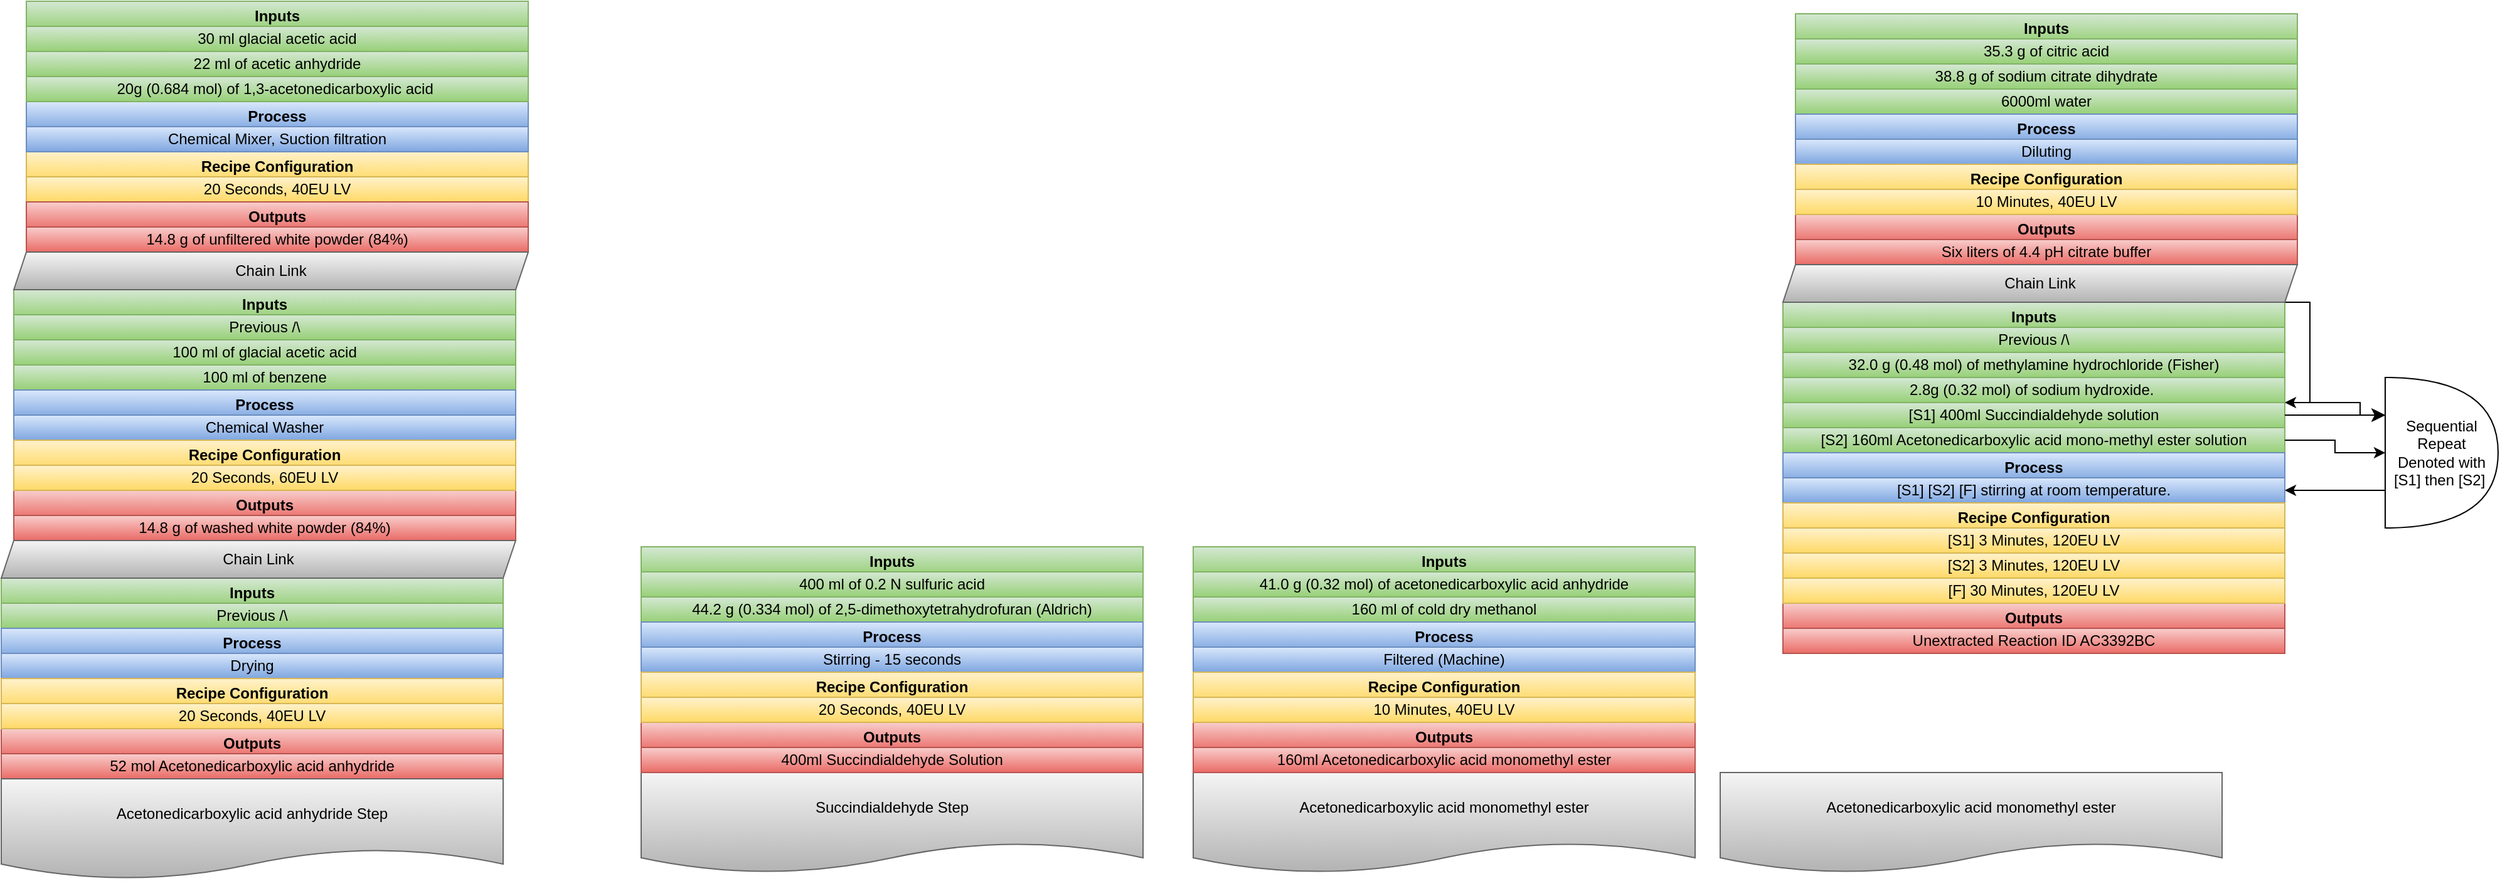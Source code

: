 <mxfile version="22.1.0" type="github">
  <diagram id="C5RBs43oDa-KdzZeNtuy" name="Page-1">
    <mxGraphModel dx="1120" dy="478" grid="1" gridSize="10" guides="1" tooltips="1" connect="1" arrows="1" fold="1" page="1" pageScale="1" pageWidth="827" pageHeight="1169" math="0" shadow="0">
      <root>
        <mxCell id="WIyWlLk6GJQsqaUBKTNV-0" />
        <mxCell id="WIyWlLk6GJQsqaUBKTNV-1" parent="WIyWlLk6GJQsqaUBKTNV-0" />
        <mxCell id="jN8S7fCRklli_ahP0uXs-13" value="Outputs" style="swimlane;whiteSpace=wrap;html=1;fillColor=#f8cecc;strokeColor=#b85450;gradientColor=#ea6b66;" parent="WIyWlLk6GJQsqaUBKTNV-1" vertex="1">
          <mxGeometry x="70" y="580" width="400" height="40" as="geometry">
            <mxRectangle x="80" y="360" width="90" height="30" as="alternateBounds" />
          </mxGeometry>
        </mxCell>
        <mxCell id="jN8S7fCRklli_ahP0uXs-15" style="edgeStyle=orthogonalEdgeStyle;rounded=0;orthogonalLoop=1;jettySize=auto;html=1;exitX=0.5;exitY=1;exitDx=0;exitDy=0;fillColor=#f8cecc;strokeColor=#b85450;gradientColor=#ea6b66;" parent="jN8S7fCRklli_ahP0uXs-13" edge="1">
          <mxGeometry relative="1" as="geometry">
            <mxPoint x="150" y="40" as="sourcePoint" />
            <mxPoint x="150" y="40" as="targetPoint" />
          </mxGeometry>
        </mxCell>
        <mxCell id="jN8S7fCRklli_ahP0uXs-16" value="52 mol Acetonedicarboxylic acid anhydride" style="rounded=0;whiteSpace=wrap;html=1;fillColor=#f8cecc;strokeColor=#b85450;gradientColor=#ea6b66;" parent="jN8S7fCRklli_ahP0uXs-13" vertex="1">
          <mxGeometry y="20" width="400" height="20" as="geometry" />
        </mxCell>
        <mxCell id="jN8S7fCRklli_ahP0uXs-22" value="Acetonedicarboxylic acid anhydride Step" style="shape=document;whiteSpace=wrap;html=1;boundedLbl=1;fillColor=#f5f5f5;gradientColor=#b3b3b3;strokeColor=#666666;" parent="WIyWlLk6GJQsqaUBKTNV-1" vertex="1">
          <mxGeometry x="70" y="620" width="400" height="80" as="geometry" />
        </mxCell>
        <mxCell id="jN8S7fCRklli_ahP0uXs-26" value="Inputs" style="swimlane;whiteSpace=wrap;html=1;fillColor=#d5e8d4;strokeColor=#82b366;gradientColor=#97d077;" parent="WIyWlLk6GJQsqaUBKTNV-1" vertex="1">
          <mxGeometry x="80" y="230" width="400" height="80" as="geometry">
            <mxRectangle x="80" y="230" width="80" height="30" as="alternateBounds" />
          </mxGeometry>
        </mxCell>
        <mxCell id="jN8S7fCRklli_ahP0uXs-27" value="Previous /\" style="rounded=0;whiteSpace=wrap;html=1;fillColor=#d5e8d4;strokeColor=#82b366;gradientColor=#97d077;" parent="jN8S7fCRklli_ahP0uXs-26" vertex="1">
          <mxGeometry y="20" width="400" height="20" as="geometry" />
        </mxCell>
        <mxCell id="jN8S7fCRklli_ahP0uXs-28" style="edgeStyle=orthogonalEdgeStyle;rounded=0;orthogonalLoop=1;jettySize=auto;html=1;exitX=0.5;exitY=1;exitDx=0;exitDy=0;fillColor=#d5e8d4;strokeColor=#82b366;gradientColor=#97d077;" parent="jN8S7fCRklli_ahP0uXs-26" source="jN8S7fCRklli_ahP0uXs-27" target="jN8S7fCRklli_ahP0uXs-27" edge="1">
          <mxGeometry relative="1" as="geometry" />
        </mxCell>
        <mxCell id="jN8S7fCRklli_ahP0uXs-29" value="100 ml of glacial acetic acid" style="rounded=0;whiteSpace=wrap;html=1;fillColor=#d5e8d4;strokeColor=#82b366;gradientColor=#97d077;" parent="jN8S7fCRklli_ahP0uXs-26" vertex="1">
          <mxGeometry y="40" width="400" height="20" as="geometry" />
        </mxCell>
        <mxCell id="jN8S7fCRklli_ahP0uXs-34" value="100 ml of benzene" style="rounded=0;whiteSpace=wrap;html=1;fillColor=#d5e8d4;strokeColor=#82b366;gradientColor=#97d077;" parent="jN8S7fCRklli_ahP0uXs-26" vertex="1">
          <mxGeometry y="60" width="400" height="20" as="geometry" />
        </mxCell>
        <mxCell id="jN8S7fCRklli_ahP0uXs-35" value="Process" style="swimlane;whiteSpace=wrap;html=1;fillColor=#dae8fc;strokeColor=#6c8ebf;gradientColor=#7ea6e0;" parent="WIyWlLk6GJQsqaUBKTNV-1" vertex="1">
          <mxGeometry x="80" y="310" width="400" height="40" as="geometry">
            <mxRectangle x="80" y="190" width="90" height="30" as="alternateBounds" />
          </mxGeometry>
        </mxCell>
        <mxCell id="jN8S7fCRklli_ahP0uXs-36" value="Chemical Washer" style="rounded=0;whiteSpace=wrap;html=1;fillColor=#dae8fc;strokeColor=#6c8ebf;gradientColor=#7ea6e0;" parent="jN8S7fCRklli_ahP0uXs-35" vertex="1">
          <mxGeometry y="20" width="400" height="20" as="geometry" />
        </mxCell>
        <mxCell id="jN8S7fCRklli_ahP0uXs-39" value="Outputs" style="swimlane;whiteSpace=wrap;html=1;fillColor=#f8cecc;strokeColor=#b85450;gradientColor=#ea6b66;startSize=23;" parent="WIyWlLk6GJQsqaUBKTNV-1" vertex="1">
          <mxGeometry x="80" y="390" width="400" height="40" as="geometry">
            <mxRectangle x="80" y="150" width="90" height="30" as="alternateBounds" />
          </mxGeometry>
        </mxCell>
        <mxCell id="jN8S7fCRklli_ahP0uXs-40" style="edgeStyle=orthogonalEdgeStyle;rounded=0;orthogonalLoop=1;jettySize=auto;html=1;exitX=0.5;exitY=1;exitDx=0;exitDy=0;fillColor=#f8cecc;strokeColor=#b85450;gradientColor=#ea6b66;" parent="jN8S7fCRklli_ahP0uXs-39" edge="1">
          <mxGeometry relative="1" as="geometry">
            <mxPoint x="150" y="40" as="sourcePoint" />
            <mxPoint x="150" y="40" as="targetPoint" />
          </mxGeometry>
        </mxCell>
        <mxCell id="jN8S7fCRklli_ahP0uXs-41" value="14.8 g of washed white powder (84%)" style="rounded=0;whiteSpace=wrap;html=1;fillColor=#f8cecc;strokeColor=#b85450;gradientColor=#ea6b66;" parent="jN8S7fCRklli_ahP0uXs-39" vertex="1">
          <mxGeometry y="20" width="400" height="20" as="geometry" />
        </mxCell>
        <mxCell id="jN8S7fCRklli_ahP0uXs-42" value="Inputs" style="swimlane;whiteSpace=wrap;html=1;fillColor=#d5e8d4;strokeColor=#82b366;gradientColor=#97d077;" parent="WIyWlLk6GJQsqaUBKTNV-1" vertex="1">
          <mxGeometry x="70" y="460" width="400" height="40" as="geometry">
            <mxRectangle x="80" y="230" width="80" height="30" as="alternateBounds" />
          </mxGeometry>
        </mxCell>
        <mxCell id="jN8S7fCRklli_ahP0uXs-43" value="Previous /\" style="rounded=0;whiteSpace=wrap;html=1;fillColor=#d5e8d4;strokeColor=#82b366;gradientColor=#97d077;" parent="jN8S7fCRklli_ahP0uXs-42" vertex="1">
          <mxGeometry y="20" width="400" height="20" as="geometry" />
        </mxCell>
        <mxCell id="jN8S7fCRklli_ahP0uXs-44" style="edgeStyle=orthogonalEdgeStyle;rounded=0;orthogonalLoop=1;jettySize=auto;html=1;exitX=0.5;exitY=1;exitDx=0;exitDy=0;fillColor=#d5e8d4;strokeColor=#82b366;gradientColor=#97d077;" parent="jN8S7fCRklli_ahP0uXs-42" source="jN8S7fCRklli_ahP0uXs-43" target="jN8S7fCRklli_ahP0uXs-43" edge="1">
          <mxGeometry relative="1" as="geometry" />
        </mxCell>
        <mxCell id="jN8S7fCRklli_ahP0uXs-47" value="Process" style="swimlane;whiteSpace=wrap;html=1;fillColor=#dae8fc;strokeColor=#6c8ebf;gradientColor=#7ea6e0;" parent="WIyWlLk6GJQsqaUBKTNV-1" vertex="1">
          <mxGeometry x="70" y="500" width="400" height="40" as="geometry">
            <mxRectangle x="80" y="190" width="90" height="30" as="alternateBounds" />
          </mxGeometry>
        </mxCell>
        <mxCell id="jN8S7fCRklli_ahP0uXs-48" value="Drying" style="rounded=0;whiteSpace=wrap;html=1;fillColor=#dae8fc;strokeColor=#6c8ebf;gradientColor=#7ea6e0;" parent="jN8S7fCRklli_ahP0uXs-47" vertex="1">
          <mxGeometry y="20" width="400" height="20" as="geometry" />
        </mxCell>
        <mxCell id="jN8S7fCRklli_ahP0uXs-62" value="Succindialdehyde&amp;nbsp;Step" style="shape=document;whiteSpace=wrap;html=1;boundedLbl=1;fillColor=#f5f5f5;gradientColor=#b3b3b3;strokeColor=#666666;" parent="WIyWlLk6GJQsqaUBKTNV-1" vertex="1">
          <mxGeometry x="580" y="615" width="400" height="80" as="geometry" />
        </mxCell>
        <mxCell id="jN8S7fCRklli_ahP0uXs-83" value="Outputs" style="swimlane;whiteSpace=wrap;html=1;fillColor=#f8cecc;strokeColor=#b85450;gradientColor=#ea6b66;" parent="WIyWlLk6GJQsqaUBKTNV-1" vertex="1">
          <mxGeometry x="580" y="575" width="400" height="40" as="geometry">
            <mxRectangle x="80" y="360" width="90" height="30" as="alternateBounds" />
          </mxGeometry>
        </mxCell>
        <mxCell id="jN8S7fCRklli_ahP0uXs-84" style="edgeStyle=orthogonalEdgeStyle;rounded=0;orthogonalLoop=1;jettySize=auto;html=1;exitX=0.5;exitY=1;exitDx=0;exitDy=0;fillColor=#f8cecc;strokeColor=#b85450;gradientColor=#ea6b66;" parent="jN8S7fCRklli_ahP0uXs-83" edge="1">
          <mxGeometry relative="1" as="geometry">
            <mxPoint x="150" y="40" as="sourcePoint" />
            <mxPoint x="150" y="40" as="targetPoint" />
          </mxGeometry>
        </mxCell>
        <mxCell id="jN8S7fCRklli_ahP0uXs-85" value="400ml Succindialdehyde Solution" style="rounded=0;whiteSpace=wrap;html=1;fillColor=#f8cecc;strokeColor=#b85450;gradientColor=#ea6b66;" parent="jN8S7fCRklli_ahP0uXs-83" vertex="1">
          <mxGeometry y="20" width="400" height="20" as="geometry" />
        </mxCell>
        <mxCell id="jN8S7fCRklli_ahP0uXs-86" value="Inputs" style="swimlane;whiteSpace=wrap;html=1;fillColor=#d5e8d4;strokeColor=#82b366;gradientColor=#97d077;" parent="WIyWlLk6GJQsqaUBKTNV-1" vertex="1">
          <mxGeometry x="580" y="435" width="400" height="60" as="geometry">
            <mxRectangle x="80" y="230" width="80" height="30" as="alternateBounds" />
          </mxGeometry>
        </mxCell>
        <mxCell id="jN8S7fCRklli_ahP0uXs-87" value="400 ml of 0.2 N sulfuric acid" style="rounded=0;whiteSpace=wrap;html=1;fillColor=#d5e8d4;strokeColor=#82b366;gradientColor=#97d077;" parent="jN8S7fCRklli_ahP0uXs-86" vertex="1">
          <mxGeometry y="20" width="400" height="20" as="geometry" />
        </mxCell>
        <mxCell id="jN8S7fCRklli_ahP0uXs-88" style="edgeStyle=orthogonalEdgeStyle;rounded=0;orthogonalLoop=1;jettySize=auto;html=1;exitX=0.5;exitY=1;exitDx=0;exitDy=0;fillColor=#d5e8d4;strokeColor=#82b366;gradientColor=#97d077;" parent="jN8S7fCRklli_ahP0uXs-86" source="jN8S7fCRklli_ahP0uXs-87" target="jN8S7fCRklli_ahP0uXs-87" edge="1">
          <mxGeometry relative="1" as="geometry" />
        </mxCell>
        <mxCell id="jN8S7fCRklli_ahP0uXs-94" value="44.2 g (0.334 mol) of 2,5-dimethoxytetrahydrofuran (Aldrich)" style="rounded=0;whiteSpace=wrap;html=1;fillColor=#d5e8d4;strokeColor=#82b366;gradientColor=#97d077;" parent="jN8S7fCRklli_ahP0uXs-86" vertex="1">
          <mxGeometry y="40" width="400" height="20" as="geometry" />
        </mxCell>
        <mxCell id="jN8S7fCRklli_ahP0uXs-89" value="Process" style="swimlane;whiteSpace=wrap;html=1;fillColor=#dae8fc;strokeColor=#6c8ebf;gradientColor=#7ea6e0;" parent="WIyWlLk6GJQsqaUBKTNV-1" vertex="1">
          <mxGeometry x="580" y="495" width="400" height="40" as="geometry">
            <mxRectangle x="80" y="190" width="90" height="30" as="alternateBounds" />
          </mxGeometry>
        </mxCell>
        <mxCell id="jN8S7fCRklli_ahP0uXs-90" value="Stirring - 15 seconds" style="rounded=0;whiteSpace=wrap;html=1;fillColor=#dae8fc;strokeColor=#6c8ebf;gradientColor=#7ea6e0;" parent="jN8S7fCRklli_ahP0uXs-89" vertex="1">
          <mxGeometry y="20" width="400" height="20" as="geometry" />
        </mxCell>
        <mxCell id="jN8S7fCRklli_ahP0uXs-97" value="Recipe Configuration" style="swimlane;whiteSpace=wrap;html=1;fillColor=#fff2cc;strokeColor=#d6b656;gradientColor=#ffd966;" parent="WIyWlLk6GJQsqaUBKTNV-1" vertex="1">
          <mxGeometry x="90" y="120" width="400" height="40" as="geometry">
            <mxRectangle x="80" y="190" width="90" height="30" as="alternateBounds" />
          </mxGeometry>
        </mxCell>
        <mxCell id="jN8S7fCRklli_ahP0uXs-98" value="20 Seconds, 40EU LV" style="rounded=0;whiteSpace=wrap;html=1;fillColor=#fff2cc;strokeColor=#d6b656;gradientColor=#ffd966;" parent="jN8S7fCRklli_ahP0uXs-97" vertex="1">
          <mxGeometry y="20" width="400" height="20" as="geometry" />
        </mxCell>
        <mxCell id="jN8S7fCRklli_ahP0uXs-18" value="Process" style="swimlane;whiteSpace=wrap;html=1;fillColor=#dae8fc;strokeColor=#6c8ebf;gradientColor=#7ea6e0;" parent="WIyWlLk6GJQsqaUBKTNV-1" vertex="1">
          <mxGeometry x="90" y="80" width="400" height="40" as="geometry">
            <mxRectangle x="80" y="190" width="90" height="30" as="alternateBounds" />
          </mxGeometry>
        </mxCell>
        <mxCell id="jN8S7fCRklli_ahP0uXs-20" value="Chemical Mixer, Suction filtration" style="rounded=0;whiteSpace=wrap;html=1;fillColor=#dae8fc;strokeColor=#6c8ebf;gradientColor=#7ea6e0;" parent="jN8S7fCRklli_ahP0uXs-18" vertex="1">
          <mxGeometry y="20" width="400" height="20" as="geometry" />
        </mxCell>
        <mxCell id="jN8S7fCRklli_ahP0uXs-3" value="Inputs" style="swimlane;whiteSpace=wrap;html=1;fillColor=#d5e8d4;strokeColor=#82b366;gradientColor=#97d077;" parent="WIyWlLk6GJQsqaUBKTNV-1" vertex="1">
          <mxGeometry x="90" width="400" height="80" as="geometry">
            <mxRectangle x="80" y="70" width="80" height="30" as="alternateBounds" />
          </mxGeometry>
        </mxCell>
        <mxCell id="jN8S7fCRklli_ahP0uXs-0" value="30 ml glacial acetic acid" style="rounded=0;whiteSpace=wrap;html=1;fillColor=#d5e8d4;strokeColor=#82b366;gradientColor=#97d077;" parent="jN8S7fCRklli_ahP0uXs-3" vertex="1">
          <mxGeometry y="20" width="400" height="20" as="geometry" />
        </mxCell>
        <mxCell id="jN8S7fCRklli_ahP0uXs-1" style="edgeStyle=orthogonalEdgeStyle;rounded=0;orthogonalLoop=1;jettySize=auto;html=1;exitX=0.5;exitY=1;exitDx=0;exitDy=0;fillColor=#d5e8d4;strokeColor=#82b366;gradientColor=#97d077;" parent="jN8S7fCRklli_ahP0uXs-3" source="jN8S7fCRklli_ahP0uXs-0" target="jN8S7fCRklli_ahP0uXs-0" edge="1">
          <mxGeometry relative="1" as="geometry" />
        </mxCell>
        <mxCell id="jN8S7fCRklli_ahP0uXs-2" value="22 ml of acetic anhydride" style="rounded=0;whiteSpace=wrap;html=1;fillColor=#d5e8d4;strokeColor=#82b366;gradientColor=#97d077;" parent="jN8S7fCRklli_ahP0uXs-3" vertex="1">
          <mxGeometry y="40" width="400" height="20" as="geometry" />
        </mxCell>
        <mxCell id="jN8S7fCRklli_ahP0uXs-12" value="20g (0.684 mol) of 1,3-acetonedicarboxylic acid&amp;nbsp;" style="rounded=0;whiteSpace=wrap;html=1;fillColor=#d5e8d4;strokeColor=#82b366;gradientColor=#97d077;" parent="jN8S7fCRklli_ahP0uXs-3" vertex="1">
          <mxGeometry y="60" width="400" height="20" as="geometry" />
        </mxCell>
        <mxCell id="jN8S7fCRklli_ahP0uXs-23" value="Outputs" style="swimlane;whiteSpace=wrap;html=1;fillColor=#f8cecc;strokeColor=#b85450;gradientColor=#ea6b66;" parent="WIyWlLk6GJQsqaUBKTNV-1" vertex="1">
          <mxGeometry x="90" y="160" width="400" height="40" as="geometry">
            <mxRectangle x="80" y="150" width="90" height="30" as="alternateBounds" />
          </mxGeometry>
        </mxCell>
        <mxCell id="jN8S7fCRklli_ahP0uXs-24" style="edgeStyle=orthogonalEdgeStyle;rounded=0;orthogonalLoop=1;jettySize=auto;html=1;exitX=0.5;exitY=1;exitDx=0;exitDy=0;fillColor=#f8cecc;strokeColor=#b85450;gradientColor=#ea6b66;" parent="jN8S7fCRklli_ahP0uXs-23" edge="1">
          <mxGeometry relative="1" as="geometry">
            <mxPoint x="150" y="40" as="sourcePoint" />
            <mxPoint x="150" y="40" as="targetPoint" />
          </mxGeometry>
        </mxCell>
        <mxCell id="jN8S7fCRklli_ahP0uXs-25" value="14.8 g of unfiltered white powder (84%)" style="rounded=0;whiteSpace=wrap;html=1;fillColor=#f8cecc;strokeColor=#b85450;gradientColor=#ea6b66;" parent="jN8S7fCRklli_ahP0uXs-23" vertex="1">
          <mxGeometry y="20" width="400" height="20" as="geometry" />
        </mxCell>
        <mxCell id="jN8S7fCRklli_ahP0uXs-99" value="Recipe Configuration" style="swimlane;whiteSpace=wrap;html=1;fillColor=#fff2cc;strokeColor=#d6b656;gradientColor=#ffd966;startSize=23;" parent="WIyWlLk6GJQsqaUBKTNV-1" vertex="1">
          <mxGeometry x="80" y="350" width="400" height="40" as="geometry">
            <mxRectangle x="80" y="190" width="90" height="30" as="alternateBounds" />
          </mxGeometry>
        </mxCell>
        <mxCell id="jN8S7fCRklli_ahP0uXs-100" value="20 Seconds, 60EU LV" style="rounded=0;whiteSpace=wrap;html=1;fillColor=#fff2cc;strokeColor=#d6b656;gradientColor=#ffd966;" parent="jN8S7fCRklli_ahP0uXs-99" vertex="1">
          <mxGeometry y="20" width="400" height="20" as="geometry" />
        </mxCell>
        <mxCell id="jN8S7fCRklli_ahP0uXs-101" value="Chain Link" style="shape=parallelogram;perimeter=parallelogramPerimeter;whiteSpace=wrap;html=1;fixedSize=1;fillColor=#f5f5f5;gradientColor=#b3b3b3;strokeColor=#666666;size=10;" parent="WIyWlLk6GJQsqaUBKTNV-1" vertex="1">
          <mxGeometry x="80" y="200" width="410" height="30" as="geometry" />
        </mxCell>
        <mxCell id="jN8S7fCRklli_ahP0uXs-102" value="Chain Link" style="shape=parallelogram;perimeter=parallelogramPerimeter;whiteSpace=wrap;html=1;fixedSize=1;fillColor=#f5f5f5;gradientColor=#b3b3b3;strokeColor=#666666;size=10;" parent="WIyWlLk6GJQsqaUBKTNV-1" vertex="1">
          <mxGeometry x="70" y="430" width="410" height="30" as="geometry" />
        </mxCell>
        <mxCell id="jN8S7fCRklli_ahP0uXs-103" value="Recipe Configuration" style="swimlane;whiteSpace=wrap;html=1;fillColor=#fff2cc;strokeColor=#d6b656;gradientColor=#ffd966;" parent="WIyWlLk6GJQsqaUBKTNV-1" vertex="1">
          <mxGeometry x="70" y="540" width="400" height="40" as="geometry">
            <mxRectangle x="80" y="190" width="90" height="30" as="alternateBounds" />
          </mxGeometry>
        </mxCell>
        <mxCell id="jN8S7fCRklli_ahP0uXs-104" value="20 Seconds, 40EU LV" style="rounded=0;whiteSpace=wrap;html=1;fillColor=#fff2cc;strokeColor=#d6b656;gradientColor=#ffd966;" parent="jN8S7fCRklli_ahP0uXs-103" vertex="1">
          <mxGeometry y="20" width="400" height="20" as="geometry" />
        </mxCell>
        <mxCell id="jN8S7fCRklli_ahP0uXs-105" value="Recipe Configuration" style="swimlane;whiteSpace=wrap;html=1;fillColor=#fff2cc;strokeColor=#d6b656;gradientColor=#ffd966;" parent="WIyWlLk6GJQsqaUBKTNV-1" vertex="1">
          <mxGeometry x="580" y="535" width="400" height="40" as="geometry">
            <mxRectangle x="80" y="190" width="90" height="30" as="alternateBounds" />
          </mxGeometry>
        </mxCell>
        <mxCell id="jN8S7fCRklli_ahP0uXs-106" value="20 Seconds, 40EU LV" style="rounded=0;whiteSpace=wrap;html=1;fillColor=#fff2cc;strokeColor=#d6b656;gradientColor=#ffd966;" parent="jN8S7fCRklli_ahP0uXs-105" vertex="1">
          <mxGeometry y="20" width="400" height="20" as="geometry" />
        </mxCell>
        <mxCell id="jN8S7fCRklli_ahP0uXs-108" value="Acetonedicarboxylic acid monomethyl ester" style="shape=document;whiteSpace=wrap;html=1;boundedLbl=1;fillColor=#f5f5f5;gradientColor=#b3b3b3;strokeColor=#666666;" parent="WIyWlLk6GJQsqaUBKTNV-1" vertex="1">
          <mxGeometry x="1020" y="615" width="400" height="80" as="geometry" />
        </mxCell>
        <mxCell id="jN8S7fCRklli_ahP0uXs-109" value="Outputs" style="swimlane;whiteSpace=wrap;html=1;fillColor=#f8cecc;strokeColor=#b85450;gradientColor=#ea6b66;" parent="WIyWlLk6GJQsqaUBKTNV-1" vertex="1">
          <mxGeometry x="1020" y="575" width="400" height="40" as="geometry">
            <mxRectangle x="80" y="360" width="90" height="30" as="alternateBounds" />
          </mxGeometry>
        </mxCell>
        <mxCell id="jN8S7fCRklli_ahP0uXs-110" style="edgeStyle=orthogonalEdgeStyle;rounded=0;orthogonalLoop=1;jettySize=auto;html=1;exitX=0.5;exitY=1;exitDx=0;exitDy=0;fillColor=#f8cecc;strokeColor=#b85450;gradientColor=#ea6b66;" parent="jN8S7fCRklli_ahP0uXs-109" edge="1">
          <mxGeometry relative="1" as="geometry">
            <mxPoint x="150" y="40" as="sourcePoint" />
            <mxPoint x="150" y="40" as="targetPoint" />
          </mxGeometry>
        </mxCell>
        <mxCell id="jN8S7fCRklli_ahP0uXs-111" value="160ml Acetonedicarboxylic acid monomethyl ester" style="rounded=0;whiteSpace=wrap;html=1;fillColor=#f8cecc;strokeColor=#b85450;gradientColor=#ea6b66;" parent="jN8S7fCRklli_ahP0uXs-109" vertex="1">
          <mxGeometry y="20" width="400" height="20" as="geometry" />
        </mxCell>
        <mxCell id="jN8S7fCRklli_ahP0uXs-112" value="Inputs" style="swimlane;whiteSpace=wrap;html=1;fillColor=#d5e8d4;strokeColor=#82b366;gradientColor=#97d077;" parent="WIyWlLk6GJQsqaUBKTNV-1" vertex="1">
          <mxGeometry x="1020" y="435" width="400" height="60" as="geometry">
            <mxRectangle x="80" y="230" width="80" height="30" as="alternateBounds" />
          </mxGeometry>
        </mxCell>
        <mxCell id="jN8S7fCRklli_ahP0uXs-113" value="41.0 g (0.32 mol) of acetonedicarboxylic acid anhydride" style="rounded=0;whiteSpace=wrap;html=1;fillColor=#d5e8d4;strokeColor=#82b366;gradientColor=#97d077;" parent="jN8S7fCRklli_ahP0uXs-112" vertex="1">
          <mxGeometry y="20" width="400" height="20" as="geometry" />
        </mxCell>
        <mxCell id="jN8S7fCRklli_ahP0uXs-114" style="edgeStyle=orthogonalEdgeStyle;rounded=0;orthogonalLoop=1;jettySize=auto;html=1;exitX=0.5;exitY=1;exitDx=0;exitDy=0;fillColor=#d5e8d4;strokeColor=#82b366;gradientColor=#97d077;" parent="jN8S7fCRklli_ahP0uXs-112" source="jN8S7fCRklli_ahP0uXs-113" target="jN8S7fCRklli_ahP0uXs-113" edge="1">
          <mxGeometry relative="1" as="geometry" />
        </mxCell>
        <mxCell id="jN8S7fCRklli_ahP0uXs-115" value="160 ml of cold dry methanol" style="rounded=0;whiteSpace=wrap;html=1;fillColor=#d5e8d4;strokeColor=#82b366;gradientColor=#97d077;" parent="jN8S7fCRklli_ahP0uXs-112" vertex="1">
          <mxGeometry y="40" width="400" height="20" as="geometry" />
        </mxCell>
        <mxCell id="jN8S7fCRklli_ahP0uXs-116" value="Process" style="swimlane;whiteSpace=wrap;html=1;fillColor=#dae8fc;strokeColor=#6c8ebf;gradientColor=#7ea6e0;" parent="WIyWlLk6GJQsqaUBKTNV-1" vertex="1">
          <mxGeometry x="1020" y="495" width="400" height="40" as="geometry">
            <mxRectangle x="80" y="190" width="90" height="30" as="alternateBounds" />
          </mxGeometry>
        </mxCell>
        <mxCell id="jN8S7fCRklli_ahP0uXs-117" value="Filtered (Machine)" style="rounded=0;whiteSpace=wrap;html=1;fillColor=#dae8fc;strokeColor=#6c8ebf;gradientColor=#7ea6e0;" parent="jN8S7fCRklli_ahP0uXs-116" vertex="1">
          <mxGeometry y="20" width="400" height="20" as="geometry" />
        </mxCell>
        <mxCell id="jN8S7fCRklli_ahP0uXs-118" value="Recipe Configuration" style="swimlane;whiteSpace=wrap;html=1;fillColor=#fff2cc;strokeColor=#d6b656;gradientColor=#ffd966;" parent="WIyWlLk6GJQsqaUBKTNV-1" vertex="1">
          <mxGeometry x="1020" y="535" width="400" height="40" as="geometry">
            <mxRectangle x="80" y="190" width="90" height="30" as="alternateBounds" />
          </mxGeometry>
        </mxCell>
        <mxCell id="jN8S7fCRklli_ahP0uXs-119" value="10 Minutes, 40EU LV" style="rounded=0;whiteSpace=wrap;html=1;fillColor=#fff2cc;strokeColor=#d6b656;gradientColor=#ffd966;" parent="jN8S7fCRklli_ahP0uXs-118" vertex="1">
          <mxGeometry y="20" width="400" height="20" as="geometry" />
        </mxCell>
        <mxCell id="z9s_jIsvvUNa6NwMSLwl-0" value="Acetonedicarboxylic acid monomethyl ester" style="shape=document;whiteSpace=wrap;html=1;boundedLbl=1;fillColor=#f5f5f5;gradientColor=#b3b3b3;strokeColor=#666666;" vertex="1" parent="WIyWlLk6GJQsqaUBKTNV-1">
          <mxGeometry x="1440" y="615" width="400" height="80" as="geometry" />
        </mxCell>
        <mxCell id="z9s_jIsvvUNa6NwMSLwl-1" value="Outputs" style="swimlane;whiteSpace=wrap;html=1;fillColor=#f8cecc;strokeColor=#b85450;gradientColor=#ea6b66;" vertex="1" parent="WIyWlLk6GJQsqaUBKTNV-1">
          <mxGeometry x="1500" y="170" width="400" height="40" as="geometry">
            <mxRectangle x="80" y="360" width="90" height="30" as="alternateBounds" />
          </mxGeometry>
        </mxCell>
        <mxCell id="z9s_jIsvvUNa6NwMSLwl-2" style="edgeStyle=orthogonalEdgeStyle;rounded=0;orthogonalLoop=1;jettySize=auto;html=1;exitX=0.5;exitY=1;exitDx=0;exitDy=0;fillColor=#f8cecc;strokeColor=#b85450;gradientColor=#ea6b66;" edge="1" parent="z9s_jIsvvUNa6NwMSLwl-1">
          <mxGeometry relative="1" as="geometry">
            <mxPoint x="150" y="40" as="sourcePoint" />
            <mxPoint x="150" y="40" as="targetPoint" />
          </mxGeometry>
        </mxCell>
        <mxCell id="z9s_jIsvvUNa6NwMSLwl-3" value="Six liters of 4.4 pH citrate buffer" style="rounded=0;whiteSpace=wrap;html=1;fillColor=#f8cecc;strokeColor=#b85450;gradientColor=#ea6b66;" vertex="1" parent="z9s_jIsvvUNa6NwMSLwl-1">
          <mxGeometry y="20" width="400" height="20" as="geometry" />
        </mxCell>
        <mxCell id="z9s_jIsvvUNa6NwMSLwl-4" value="Inputs" style="swimlane;whiteSpace=wrap;html=1;fillColor=#d5e8d4;strokeColor=#82b366;gradientColor=#97d077;" vertex="1" parent="WIyWlLk6GJQsqaUBKTNV-1">
          <mxGeometry x="1500" y="10" width="400" height="80" as="geometry">
            <mxRectangle x="80" y="230" width="80" height="30" as="alternateBounds" />
          </mxGeometry>
        </mxCell>
        <mxCell id="z9s_jIsvvUNa6NwMSLwl-5" value="35.3 g of citric acid" style="rounded=0;whiteSpace=wrap;html=1;fillColor=#d5e8d4;strokeColor=#82b366;gradientColor=#97d077;" vertex="1" parent="z9s_jIsvvUNa6NwMSLwl-4">
          <mxGeometry y="20" width="400" height="20" as="geometry" />
        </mxCell>
        <mxCell id="z9s_jIsvvUNa6NwMSLwl-6" style="edgeStyle=orthogonalEdgeStyle;rounded=0;orthogonalLoop=1;jettySize=auto;html=1;exitX=0.5;exitY=1;exitDx=0;exitDy=0;fillColor=#d5e8d4;strokeColor=#82b366;gradientColor=#97d077;" edge="1" parent="z9s_jIsvvUNa6NwMSLwl-4" source="z9s_jIsvvUNa6NwMSLwl-5" target="z9s_jIsvvUNa6NwMSLwl-5">
          <mxGeometry relative="1" as="geometry" />
        </mxCell>
        <mxCell id="z9s_jIsvvUNa6NwMSLwl-7" value="38.8 g of sodium citrate dihydrate" style="rounded=0;whiteSpace=wrap;html=1;fillColor=#d5e8d4;strokeColor=#82b366;gradientColor=#97d077;" vertex="1" parent="z9s_jIsvvUNa6NwMSLwl-4">
          <mxGeometry y="40" width="400" height="20" as="geometry" />
        </mxCell>
        <mxCell id="z9s_jIsvvUNa6NwMSLwl-13" value="6000ml water" style="rounded=0;whiteSpace=wrap;html=1;fillColor=#d5e8d4;strokeColor=#82b366;gradientColor=#97d077;" vertex="1" parent="z9s_jIsvvUNa6NwMSLwl-4">
          <mxGeometry y="60" width="400" height="20" as="geometry" />
        </mxCell>
        <mxCell id="z9s_jIsvvUNa6NwMSLwl-8" value="Process" style="swimlane;whiteSpace=wrap;html=1;fillColor=#dae8fc;strokeColor=#6c8ebf;gradientColor=#7ea6e0;" vertex="1" parent="WIyWlLk6GJQsqaUBKTNV-1">
          <mxGeometry x="1500" y="90" width="400" height="40" as="geometry">
            <mxRectangle x="80" y="190" width="90" height="30" as="alternateBounds" />
          </mxGeometry>
        </mxCell>
        <mxCell id="z9s_jIsvvUNa6NwMSLwl-9" value="Diluting" style="rounded=0;whiteSpace=wrap;html=1;fillColor=#dae8fc;strokeColor=#6c8ebf;gradientColor=#7ea6e0;" vertex="1" parent="z9s_jIsvvUNa6NwMSLwl-8">
          <mxGeometry y="20" width="400" height="20" as="geometry" />
        </mxCell>
        <mxCell id="z9s_jIsvvUNa6NwMSLwl-10" value="Recipe Configuration" style="swimlane;whiteSpace=wrap;html=1;fillColor=#fff2cc;strokeColor=#d6b656;gradientColor=#ffd966;" vertex="1" parent="WIyWlLk6GJQsqaUBKTNV-1">
          <mxGeometry x="1500" y="130" width="400" height="40" as="geometry">
            <mxRectangle x="80" y="190" width="90" height="30" as="alternateBounds" />
          </mxGeometry>
        </mxCell>
        <mxCell id="z9s_jIsvvUNa6NwMSLwl-11" value="10 Minutes, 40EU LV" style="rounded=0;whiteSpace=wrap;html=1;fillColor=#fff2cc;strokeColor=#d6b656;gradientColor=#ffd966;" vertex="1" parent="z9s_jIsvvUNa6NwMSLwl-10">
          <mxGeometry y="20" width="400" height="20" as="geometry" />
        </mxCell>
        <mxCell id="z9s_jIsvvUNa6NwMSLwl-14" value="Outputs" style="swimlane;whiteSpace=wrap;html=1;fillColor=#f8cecc;strokeColor=#b85450;gradientColor=#ea6b66;" vertex="1" parent="WIyWlLk6GJQsqaUBKTNV-1">
          <mxGeometry x="1490" y="480" width="400" height="40" as="geometry">
            <mxRectangle x="80" y="360" width="90" height="30" as="alternateBounds" />
          </mxGeometry>
        </mxCell>
        <mxCell id="z9s_jIsvvUNa6NwMSLwl-15" style="edgeStyle=orthogonalEdgeStyle;rounded=0;orthogonalLoop=1;jettySize=auto;html=1;exitX=0.5;exitY=1;exitDx=0;exitDy=0;fillColor=#f8cecc;strokeColor=#b85450;gradientColor=#ea6b66;" edge="1" parent="z9s_jIsvvUNa6NwMSLwl-14">
          <mxGeometry relative="1" as="geometry">
            <mxPoint x="150" y="40" as="sourcePoint" />
            <mxPoint x="150" y="40" as="targetPoint" />
          </mxGeometry>
        </mxCell>
        <mxCell id="z9s_jIsvvUNa6NwMSLwl-16" value="Unextracted Reaction ID AC3392BC" style="rounded=0;whiteSpace=wrap;html=1;fillColor=#f8cecc;strokeColor=#b85450;gradientColor=#ea6b66;" vertex="1" parent="z9s_jIsvvUNa6NwMSLwl-14">
          <mxGeometry y="20" width="400" height="20" as="geometry" />
        </mxCell>
        <mxCell id="z9s_jIsvvUNa6NwMSLwl-17" value="Inputs" style="swimlane;whiteSpace=wrap;html=1;fillColor=#d5e8d4;strokeColor=#82b366;gradientColor=#97d077;" vertex="1" parent="WIyWlLk6GJQsqaUBKTNV-1">
          <mxGeometry x="1490" y="240" width="400" height="120" as="geometry">
            <mxRectangle x="80" y="230" width="80" height="30" as="alternateBounds" />
          </mxGeometry>
        </mxCell>
        <mxCell id="z9s_jIsvvUNa6NwMSLwl-18" value="Previous /\" style="rounded=0;whiteSpace=wrap;html=1;fillColor=#d5e8d4;strokeColor=#82b366;gradientColor=#97d077;" vertex="1" parent="z9s_jIsvvUNa6NwMSLwl-17">
          <mxGeometry y="20" width="400" height="20" as="geometry" />
        </mxCell>
        <mxCell id="z9s_jIsvvUNa6NwMSLwl-19" style="edgeStyle=orthogonalEdgeStyle;rounded=0;orthogonalLoop=1;jettySize=auto;html=1;exitX=0.5;exitY=1;exitDx=0;exitDy=0;fillColor=#d5e8d4;strokeColor=#82b366;gradientColor=#97d077;" edge="1" parent="z9s_jIsvvUNa6NwMSLwl-17" source="z9s_jIsvvUNa6NwMSLwl-18" target="z9s_jIsvvUNa6NwMSLwl-18">
          <mxGeometry relative="1" as="geometry" />
        </mxCell>
        <mxCell id="z9s_jIsvvUNa6NwMSLwl-20" value="32.0 g (0.48 mol) of methylamine hydrochloride (Fisher)" style="rounded=0;whiteSpace=wrap;html=1;fillColor=#d5e8d4;strokeColor=#82b366;gradientColor=#97d077;" vertex="1" parent="z9s_jIsvvUNa6NwMSLwl-17">
          <mxGeometry y="40" width="400" height="20" as="geometry" />
        </mxCell>
        <mxCell id="z9s_jIsvvUNa6NwMSLwl-21" value="2.8g (0.32 mol) of sodium hydroxide.&amp;nbsp;" style="rounded=0;whiteSpace=wrap;html=1;fillColor=#d5e8d4;strokeColor=#82b366;gradientColor=#97d077;" vertex="1" parent="z9s_jIsvvUNa6NwMSLwl-17">
          <mxGeometry y="60" width="400" height="20" as="geometry" />
        </mxCell>
        <mxCell id="z9s_jIsvvUNa6NwMSLwl-27" value="[S1] 400ml Succindialdehyde solution" style="rounded=0;whiteSpace=wrap;html=1;fillColor=#d5e8d4;strokeColor=#82b366;gradientColor=#97d077;" vertex="1" parent="z9s_jIsvvUNa6NwMSLwl-17">
          <mxGeometry y="80" width="400" height="20" as="geometry" />
        </mxCell>
        <mxCell id="z9s_jIsvvUNa6NwMSLwl-28" value="[S2] 160ml Acetonedicarboxylic acid mono-methyl ester solution" style="rounded=0;whiteSpace=wrap;html=1;fillColor=#d5e8d4;strokeColor=#82b366;gradientColor=#97d077;" vertex="1" parent="z9s_jIsvvUNa6NwMSLwl-17">
          <mxGeometry y="100" width="400" height="20" as="geometry" />
        </mxCell>
        <mxCell id="z9s_jIsvvUNa6NwMSLwl-37" style="edgeStyle=orthogonalEdgeStyle;rounded=0;orthogonalLoop=1;jettySize=auto;html=1;exitX=1;exitY=0;exitDx=0;exitDy=0;entryX=1;entryY=1;entryDx=0;entryDy=0;" edge="1" parent="z9s_jIsvvUNa6NwMSLwl-17" source="z9s_jIsvvUNa6NwMSLwl-17" target="z9s_jIsvvUNa6NwMSLwl-21">
          <mxGeometry relative="1" as="geometry">
            <Array as="points">
              <mxPoint x="420" />
              <mxPoint x="420" y="80" />
            </Array>
          </mxGeometry>
        </mxCell>
        <mxCell id="z9s_jIsvvUNa6NwMSLwl-22" value="Process" style="swimlane;whiteSpace=wrap;html=1;fillColor=#dae8fc;strokeColor=#6c8ebf;gradientColor=#7ea6e0;" vertex="1" parent="WIyWlLk6GJQsqaUBKTNV-1">
          <mxGeometry x="1490" y="360" width="400" height="40" as="geometry">
            <mxRectangle x="80" y="190" width="90" height="30" as="alternateBounds" />
          </mxGeometry>
        </mxCell>
        <mxCell id="z9s_jIsvvUNa6NwMSLwl-23" value="[S1] [S2] [F] stirring at room temperature." style="rounded=0;whiteSpace=wrap;html=1;fillColor=#dae8fc;strokeColor=#6c8ebf;gradientColor=#7ea6e0;" vertex="1" parent="z9s_jIsvvUNa6NwMSLwl-22">
          <mxGeometry y="20" width="400" height="20" as="geometry" />
        </mxCell>
        <mxCell id="z9s_jIsvvUNa6NwMSLwl-24" value="Recipe Configuration" style="swimlane;whiteSpace=wrap;html=1;fillColor=#fff2cc;strokeColor=#d6b656;gradientColor=#ffd966;" vertex="1" parent="WIyWlLk6GJQsqaUBKTNV-1">
          <mxGeometry x="1490" y="400" width="400" height="80" as="geometry">
            <mxRectangle x="1440" y="440" width="90" height="30" as="alternateBounds" />
          </mxGeometry>
        </mxCell>
        <mxCell id="z9s_jIsvvUNa6NwMSLwl-25" value="[S1] 3 Minutes, 120EU LV" style="rounded=0;whiteSpace=wrap;html=1;fillColor=#fff2cc;strokeColor=#d6b656;gradientColor=#ffd966;" vertex="1" parent="z9s_jIsvvUNa6NwMSLwl-24">
          <mxGeometry y="20" width="400" height="20" as="geometry" />
        </mxCell>
        <mxCell id="z9s_jIsvvUNa6NwMSLwl-43" value="[S2] 3 Minutes, 120EU LV" style="rounded=0;whiteSpace=wrap;html=1;fillColor=#fff2cc;strokeColor=#d6b656;gradientColor=#ffd966;" vertex="1" parent="z9s_jIsvvUNa6NwMSLwl-24">
          <mxGeometry y="40" width="400" height="20" as="geometry" />
        </mxCell>
        <mxCell id="z9s_jIsvvUNa6NwMSLwl-44" value="[F] 30 Minutes, 120EU LV" style="rounded=0;whiteSpace=wrap;html=1;fillColor=#fff2cc;strokeColor=#d6b656;gradientColor=#ffd966;" vertex="1" parent="z9s_jIsvvUNa6NwMSLwl-24">
          <mxGeometry y="60" width="400" height="20" as="geometry" />
        </mxCell>
        <mxCell id="z9s_jIsvvUNa6NwMSLwl-26" value="Chain Link" style="shape=parallelogram;perimeter=parallelogramPerimeter;whiteSpace=wrap;html=1;fixedSize=1;fillColor=#f5f5f5;gradientColor=#b3b3b3;strokeColor=#666666;size=10;" vertex="1" parent="WIyWlLk6GJQsqaUBKTNV-1">
          <mxGeometry x="1490" y="210" width="410" height="30" as="geometry" />
        </mxCell>
        <mxCell id="z9s_jIsvvUNa6NwMSLwl-33" style="edgeStyle=orthogonalEdgeStyle;rounded=0;orthogonalLoop=1;jettySize=auto;html=1;exitX=0;exitY=0.75;exitDx=0;exitDy=0;exitPerimeter=0;entryX=1;entryY=0.75;entryDx=0;entryDy=0;" edge="1" parent="WIyWlLk6GJQsqaUBKTNV-1" source="z9s_jIsvvUNa6NwMSLwl-29" target="z9s_jIsvvUNa6NwMSLwl-22">
          <mxGeometry relative="1" as="geometry" />
        </mxCell>
        <mxCell id="z9s_jIsvvUNa6NwMSLwl-29" value="Sequential Repeat&lt;br&gt;Denoted with&lt;br&gt;[S1] then [S2]&amp;nbsp;" style="shape=or;whiteSpace=wrap;html=1;" vertex="1" parent="WIyWlLk6GJQsqaUBKTNV-1">
          <mxGeometry x="1970" y="300" width="90" height="120" as="geometry" />
        </mxCell>
        <mxCell id="z9s_jIsvvUNa6NwMSLwl-31" style="edgeStyle=orthogonalEdgeStyle;rounded=0;orthogonalLoop=1;jettySize=auto;html=1;exitX=1;exitY=0.5;exitDx=0;exitDy=0;entryX=0;entryY=0.25;entryDx=0;entryDy=0;entryPerimeter=0;" edge="1" parent="WIyWlLk6GJQsqaUBKTNV-1" source="z9s_jIsvvUNa6NwMSLwl-27" target="z9s_jIsvvUNa6NwMSLwl-29">
          <mxGeometry relative="1" as="geometry" />
        </mxCell>
        <mxCell id="z9s_jIsvvUNa6NwMSLwl-32" style="edgeStyle=orthogonalEdgeStyle;rounded=0;orthogonalLoop=1;jettySize=auto;html=1;exitX=1;exitY=0.5;exitDx=0;exitDy=0;entryX=0;entryY=0.5;entryDx=0;entryDy=0;entryPerimeter=0;" edge="1" parent="WIyWlLk6GJQsqaUBKTNV-1" source="z9s_jIsvvUNa6NwMSLwl-28" target="z9s_jIsvvUNa6NwMSLwl-29">
          <mxGeometry relative="1" as="geometry" />
        </mxCell>
        <mxCell id="z9s_jIsvvUNa6NwMSLwl-41" value="" style="edgeStyle=segmentEdgeStyle;endArrow=classic;html=1;curved=0;rounded=0;endSize=8;startSize=8;entryX=0;entryY=0.25;entryDx=0;entryDy=0;entryPerimeter=0;" edge="1" parent="WIyWlLk6GJQsqaUBKTNV-1" target="z9s_jIsvvUNa6NwMSLwl-29">
          <mxGeometry width="50" height="50" relative="1" as="geometry">
            <mxPoint x="1910" y="320" as="sourcePoint" />
            <mxPoint x="2000" y="360" as="targetPoint" />
            <Array as="points">
              <mxPoint x="1950" y="320" />
              <mxPoint x="1950" y="330" />
            </Array>
          </mxGeometry>
        </mxCell>
      </root>
    </mxGraphModel>
  </diagram>
</mxfile>
